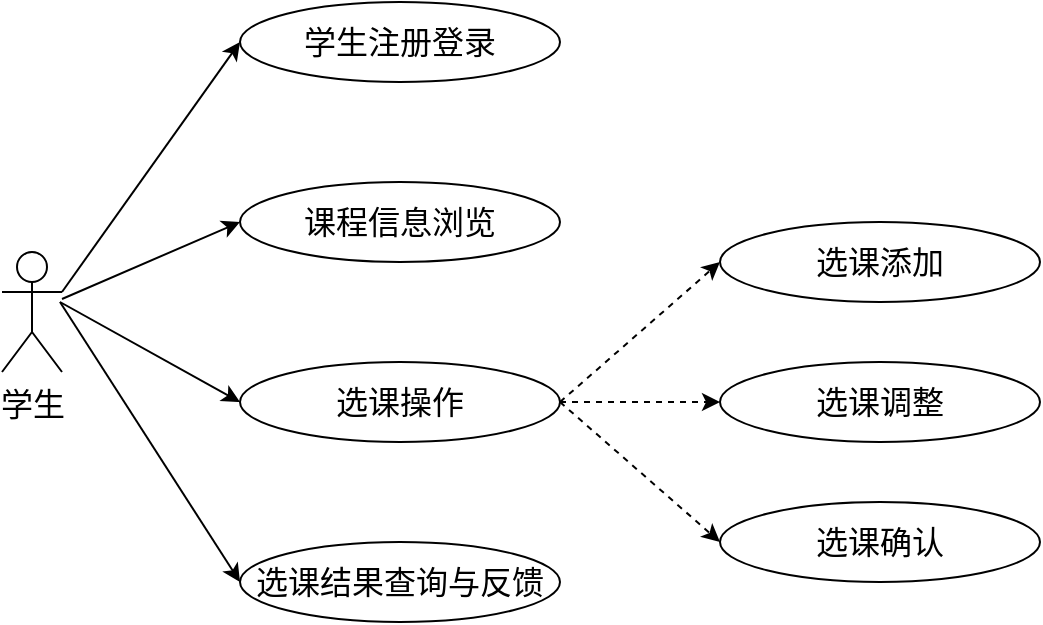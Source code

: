 <mxfile version="25.0.3">
  <diagram name="第 1 页" id="cgf8-I5hSWYoUHdSk5JD">
    <mxGraphModel dx="784" dy="1133" grid="1" gridSize="10" guides="1" tooltips="1" connect="1" arrows="1" fold="1" page="1" pageScale="1" pageWidth="5000" pageHeight="5000" math="0" shadow="0">
      <root>
        <mxCell id="0" />
        <mxCell id="1" parent="0" />
        <mxCell id="yjMqooaNr1k_2LwQ3ZhQ-11" style="rounded=0;orthogonalLoop=1;jettySize=auto;html=1;entryX=0;entryY=0.5;entryDx=0;entryDy=0;fontSize=16;" edge="1" parent="1" source="yjMqooaNr1k_2LwQ3ZhQ-1" target="yjMqooaNr1k_2LwQ3ZhQ-3">
          <mxGeometry relative="1" as="geometry" />
        </mxCell>
        <mxCell id="yjMqooaNr1k_2LwQ3ZhQ-12" style="rounded=0;orthogonalLoop=1;jettySize=auto;html=1;entryX=0;entryY=0.5;entryDx=0;entryDy=0;fontSize=16;" edge="1" parent="1" target="yjMqooaNr1k_2LwQ3ZhQ-6">
          <mxGeometry relative="1" as="geometry">
            <mxPoint x="110" y="340" as="sourcePoint" />
          </mxGeometry>
        </mxCell>
        <mxCell id="yjMqooaNr1k_2LwQ3ZhQ-13" style="rounded=0;orthogonalLoop=1;jettySize=auto;html=1;entryX=0;entryY=0.5;entryDx=0;entryDy=0;fontSize=16;" edge="1" parent="1" target="yjMqooaNr1k_2LwQ3ZhQ-7">
          <mxGeometry relative="1" as="geometry">
            <mxPoint x="110" y="340" as="sourcePoint" />
          </mxGeometry>
        </mxCell>
        <mxCell id="yjMqooaNr1k_2LwQ3ZhQ-14" style="rounded=0;orthogonalLoop=1;jettySize=auto;html=1;entryX=0;entryY=0.5;entryDx=0;entryDy=0;exitX=1;exitY=0.333;exitDx=0;exitDy=0;exitPerimeter=0;fontSize=16;" edge="1" parent="1" source="yjMqooaNr1k_2LwQ3ZhQ-1" target="yjMqooaNr1k_2LwQ3ZhQ-2">
          <mxGeometry relative="1" as="geometry" />
        </mxCell>
        <mxCell id="yjMqooaNr1k_2LwQ3ZhQ-1" value="学生" style="shape=umlActor;verticalLabelPosition=bottom;verticalAlign=top;html=1;outlineConnect=0;fontSize=16;" vertex="1" parent="1">
          <mxGeometry x="81" y="315" width="30" height="60" as="geometry" />
        </mxCell>
        <mxCell id="yjMqooaNr1k_2LwQ3ZhQ-2" value="学生注册登录" style="ellipse;whiteSpace=wrap;html=1;fontSize=16;" vertex="1" parent="1">
          <mxGeometry x="200" y="190" width="160" height="40" as="geometry" />
        </mxCell>
        <mxCell id="yjMqooaNr1k_2LwQ3ZhQ-3" value="课程信息浏览" style="ellipse;whiteSpace=wrap;html=1;fontSize=16;" vertex="1" parent="1">
          <mxGeometry x="200" y="280" width="160" height="40" as="geometry" />
        </mxCell>
        <mxCell id="yjMqooaNr1k_2LwQ3ZhQ-4" value="选课调整" style="ellipse;whiteSpace=wrap;html=1;fontSize=16;" vertex="1" parent="1">
          <mxGeometry x="440" y="370" width="160" height="40" as="geometry" />
        </mxCell>
        <mxCell id="yjMqooaNr1k_2LwQ3ZhQ-15" style="rounded=0;orthogonalLoop=1;jettySize=auto;html=1;entryX=0;entryY=0.5;entryDx=0;entryDy=0;dashed=1;exitX=1;exitY=0.5;exitDx=0;exitDy=0;fontSize=16;" edge="1" parent="1" source="yjMqooaNr1k_2LwQ3ZhQ-6" target="yjMqooaNr1k_2LwQ3ZhQ-8">
          <mxGeometry relative="1" as="geometry">
            <mxPoint x="360" y="380" as="sourcePoint" />
          </mxGeometry>
        </mxCell>
        <mxCell id="yjMqooaNr1k_2LwQ3ZhQ-16" style="rounded=0;orthogonalLoop=1;jettySize=auto;html=1;dashed=1;fontSize=16;" edge="1" parent="1" source="yjMqooaNr1k_2LwQ3ZhQ-6" target="yjMqooaNr1k_2LwQ3ZhQ-4">
          <mxGeometry relative="1" as="geometry" />
        </mxCell>
        <mxCell id="yjMqooaNr1k_2LwQ3ZhQ-17" style="rounded=0;orthogonalLoop=1;jettySize=auto;html=1;entryX=0;entryY=0.5;entryDx=0;entryDy=0;dashed=1;exitX=1;exitY=0.5;exitDx=0;exitDy=0;fontSize=16;" edge="1" parent="1" source="yjMqooaNr1k_2LwQ3ZhQ-6" target="yjMqooaNr1k_2LwQ3ZhQ-10">
          <mxGeometry relative="1" as="geometry" />
        </mxCell>
        <mxCell id="yjMqooaNr1k_2LwQ3ZhQ-6" value="选课操作" style="ellipse;whiteSpace=wrap;html=1;fontSize=16;" vertex="1" parent="1">
          <mxGeometry x="200" y="370" width="160" height="40" as="geometry" />
        </mxCell>
        <mxCell id="yjMqooaNr1k_2LwQ3ZhQ-7" value="选课结果查询与反馈" style="ellipse;whiteSpace=wrap;html=1;fontSize=16;" vertex="1" parent="1">
          <mxGeometry x="200" y="460" width="160" height="40" as="geometry" />
        </mxCell>
        <mxCell id="yjMqooaNr1k_2LwQ3ZhQ-8" value="选课添加" style="ellipse;whiteSpace=wrap;html=1;fontSize=16;" vertex="1" parent="1">
          <mxGeometry x="440" y="300" width="160" height="40" as="geometry" />
        </mxCell>
        <mxCell id="yjMqooaNr1k_2LwQ3ZhQ-10" value="选课确认" style="ellipse;whiteSpace=wrap;html=1;fontSize=16;" vertex="1" parent="1">
          <mxGeometry x="440" y="440" width="160" height="40" as="geometry" />
        </mxCell>
      </root>
    </mxGraphModel>
  </diagram>
</mxfile>
